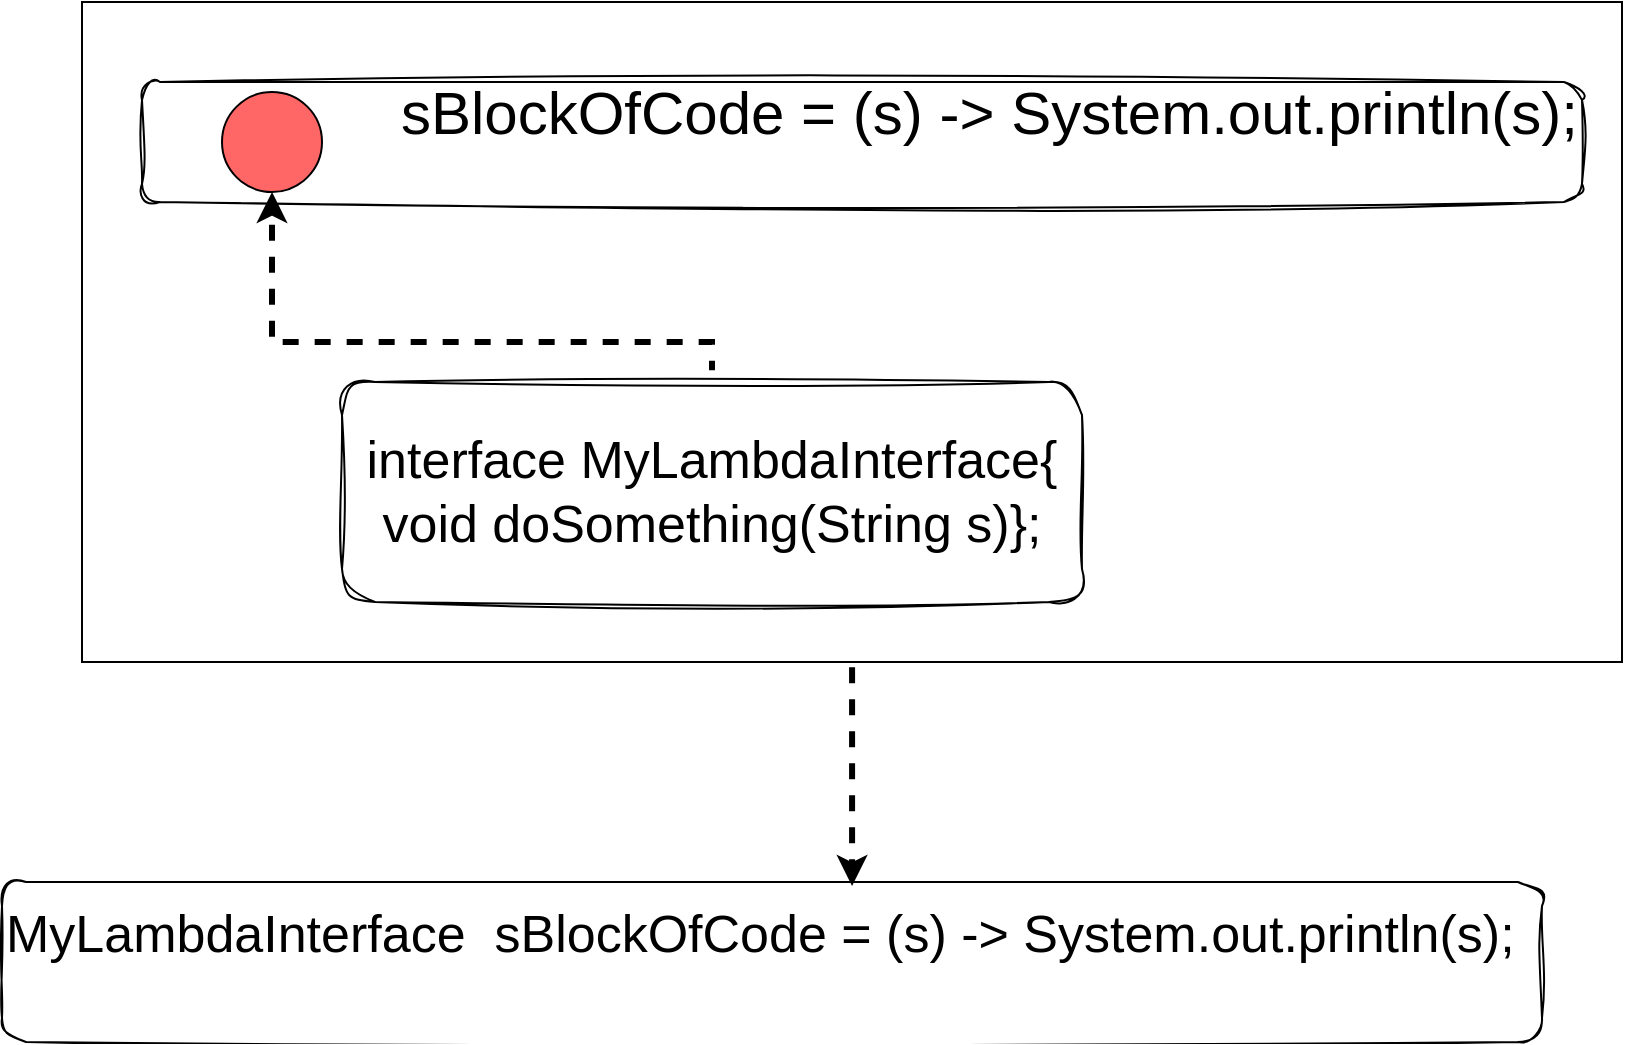 <mxfile version="26.2.15">
  <diagram name="第 1 页" id="esDLWXQs5c8jtteCNxA4">
    <mxGraphModel dx="1426" dy="-320" grid="1" gridSize="10" guides="1" tooltips="1" connect="1" arrows="1" fold="1" page="1" pageScale="1" pageWidth="827" pageHeight="1169" math="0" shadow="0">
      <root>
        <mxCell id="0" />
        <mxCell id="1" parent="0" />
        <mxCell id="MwL4b-3buNUvDNABAtZR-1" value="&lt;div style=&quot;line-height: 190%;&quot;&gt;&lt;font style=&quot;font-size: 30px;&quot;&gt;&lt;font style=&quot;&quot;&gt;&lt;font style=&quot;&quot;&gt;sBlockOfCode&lt;/font&gt; =&amp;nbsp;(s) -&amp;gt;&lt;/font&gt;&amp;nbsp;System.out.println(s);&lt;/font&gt;&lt;div&gt;&lt;br&gt;&lt;/div&gt;&lt;/div&gt;" style="rounded=1;whiteSpace=wrap;html=1;sketch=1;curveFitting=1;jiggle=2;fontColor=default;align=right;" vertex="1" parent="1">
          <mxGeometry x="70" y="1240" width="720" height="60" as="geometry" />
        </mxCell>
        <mxCell id="MwL4b-3buNUvDNABAtZR-5" style="edgeStyle=orthogonalEdgeStyle;rounded=0;orthogonalLoop=1;jettySize=auto;html=1;entryX=0.5;entryY=1;entryDx=0;entryDy=0;flowAnimation=1;strokeWidth=3;" edge="1" parent="1" source="MwL4b-3buNUvDNABAtZR-2" target="MwL4b-3buNUvDNABAtZR-3">
          <mxGeometry relative="1" as="geometry">
            <Array as="points">
              <mxPoint x="355" y="1370" />
              <mxPoint x="135" y="1370" />
            </Array>
          </mxGeometry>
        </mxCell>
        <mxCell id="MwL4b-3buNUvDNABAtZR-2" value="&lt;font style=&quot;font-size: 26px;&quot;&gt;interface MyLambdaInterface{&lt;/font&gt;&lt;div&gt;&lt;font style=&quot;font-size: 26px;&quot;&gt;void doSomething(String s)};&lt;/font&gt;&lt;/div&gt;" style="rounded=1;whiteSpace=wrap;html=1;sketch=1;curveFitting=1;jiggle=2;" vertex="1" parent="1">
          <mxGeometry x="170" y="1390" width="370" height="110" as="geometry" />
        </mxCell>
        <mxCell id="MwL4b-3buNUvDNABAtZR-3" value="" style="ellipse;whiteSpace=wrap;html=1;aspect=fixed;fillColor=#FF6666;" vertex="1" parent="1">
          <mxGeometry x="110" y="1245" width="50" height="50" as="geometry" />
        </mxCell>
        <mxCell id="MwL4b-3buNUvDNABAtZR-6" value="&lt;div style=&quot;line-height: 190%;&quot;&gt;&lt;font style=&quot;font-size: 26px;&quot;&gt;&lt;font style=&quot;&quot;&gt;&lt;font style=&quot;&quot;&gt;&lt;span style=&quot;background-color: transparent; color: light-dark(rgb(0, 0, 0), rgb(255, 255, 255));&quot;&gt;MyLambdaInterface&amp;nbsp;&amp;nbsp;&lt;/span&gt;sBlockOfCode&lt;/font&gt; =&amp;nbsp;(s) -&amp;gt;&lt;/font&gt;&amp;nbsp;System.out.println(s);&lt;/font&gt;&lt;div&gt;&lt;br&gt;&lt;/div&gt;&lt;/div&gt;" style="rounded=1;whiteSpace=wrap;html=1;sketch=1;curveFitting=1;jiggle=2;fontColor=default;align=left;" vertex="1" parent="1">
          <mxGeometry y="1640" width="770" height="80" as="geometry" />
        </mxCell>
        <mxCell id="MwL4b-3buNUvDNABAtZR-7" value="" style="rounded=0;whiteSpace=wrap;html=1;fillColor=none;" vertex="1" parent="1">
          <mxGeometry x="40" y="1200" width="770" height="330" as="geometry" />
        </mxCell>
        <mxCell id="MwL4b-3buNUvDNABAtZR-10" style="edgeStyle=orthogonalEdgeStyle;rounded=0;orthogonalLoop=1;jettySize=auto;html=1;entryX=0.552;entryY=0.025;entryDx=0;entryDy=0;entryPerimeter=0;strokeWidth=3;flowAnimation=1;" edge="1" parent="1" source="MwL4b-3buNUvDNABAtZR-7" target="MwL4b-3buNUvDNABAtZR-6">
          <mxGeometry relative="1" as="geometry" />
        </mxCell>
      </root>
    </mxGraphModel>
  </diagram>
</mxfile>
